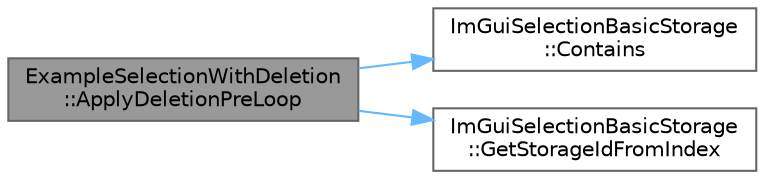digraph "ExampleSelectionWithDeletion::ApplyDeletionPreLoop"
{
 // LATEX_PDF_SIZE
  bgcolor="transparent";
  edge [fontname=Helvetica,fontsize=10,labelfontname=Helvetica,labelfontsize=10];
  node [fontname=Helvetica,fontsize=10,shape=box,height=0.2,width=0.4];
  rankdir="LR";
  Node1 [id="Node000001",label="ExampleSelectionWithDeletion\l::ApplyDeletionPreLoop",height=0.2,width=0.4,color="gray40", fillcolor="grey60", style="filled", fontcolor="black",tooltip=" "];
  Node1 -> Node2 [id="edge1_Node000001_Node000002",color="steelblue1",style="solid",tooltip=" "];
  Node2 [id="Node000002",label="ImGuiSelectionBasicStorage\l::Contains",height=0.2,width=0.4,color="grey40", fillcolor="white", style="filled",URL="$struct_im_gui_selection_basic_storage.html#ab55dc39b0ce40405957af6ff0086f4af",tooltip=" "];
  Node1 -> Node3 [id="edge2_Node000001_Node000003",color="steelblue1",style="solid",tooltip=" "];
  Node3 [id="Node000003",label="ImGuiSelectionBasicStorage\l::GetStorageIdFromIndex",height=0.2,width=0.4,color="grey40", fillcolor="white", style="filled",URL="$struct_im_gui_selection_basic_storage.html#a331efab75bdd203770ed5ccaaa09a6d1",tooltip=" "];
}

